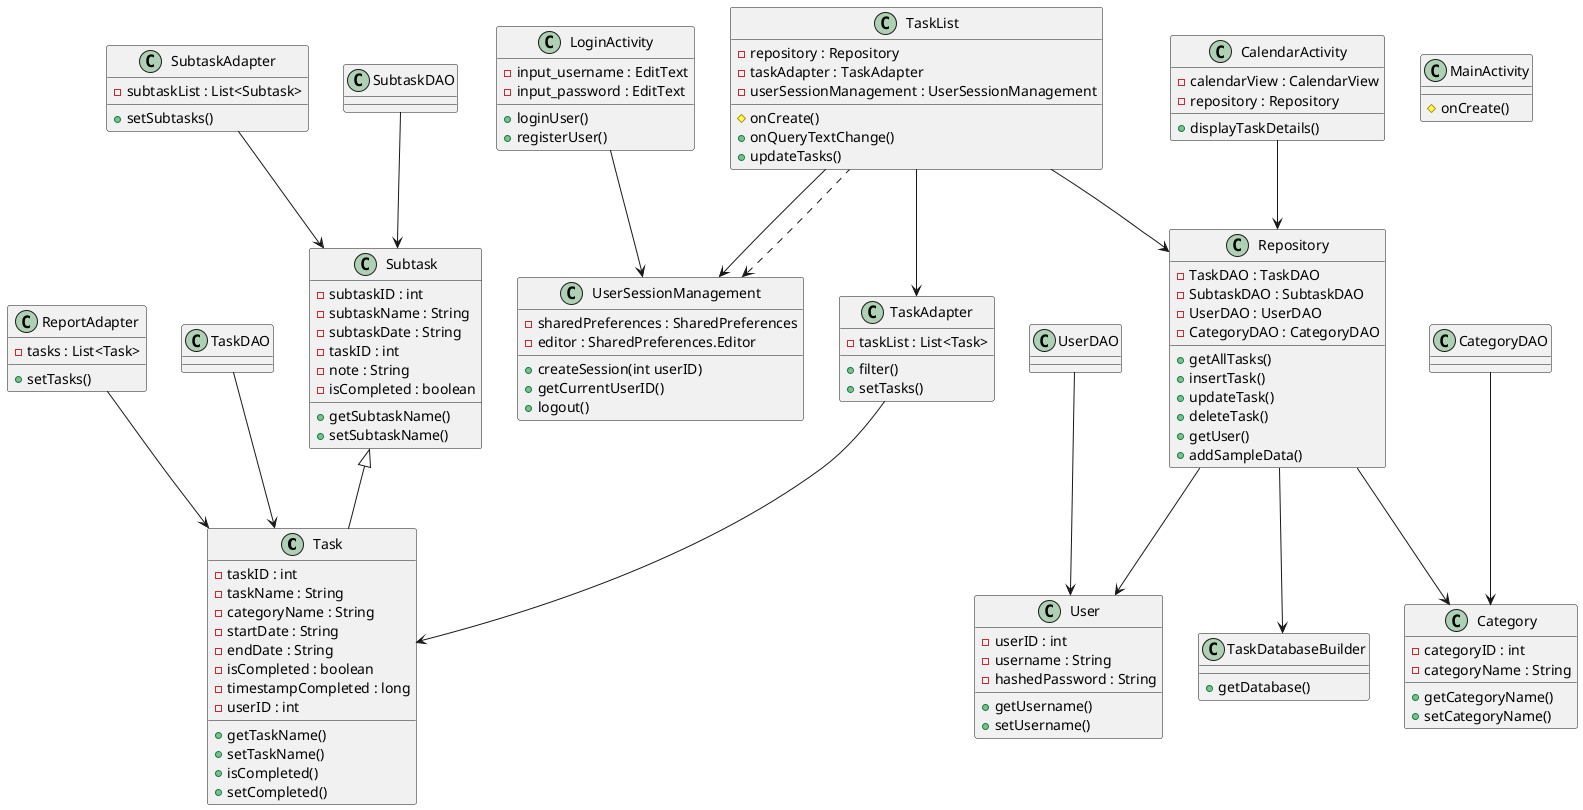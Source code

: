 @startuml

class Task {
  - taskID : int
  - taskName : String
  - categoryName : String
  - startDate : String
  - endDate : String
  - isCompleted : boolean
  - timestampCompleted : long
  - userID : int
  + getTaskName()
  + setTaskName()
  + isCompleted()
  + setCompleted()
}

class Subtask {
  - subtaskID : int
  - subtaskName : String
  - subtaskDate : String
  - taskID : int
  - note : String
  - isCompleted : boolean
  + getSubtaskName()
  + setSubtaskName()
}

class User {
  - userID : int
  - username : String
  - hashedPassword : String
  + getUsername()
  + setUsername()
}

class Category {
  - categoryID : int
  - categoryName : String
  + getCategoryName()
  + setCategoryName()
}

class TaskDAO {}
class SubtaskDAO {}
class UserDAO {}
class CategoryDAO {}

class MainActivity {
  # onCreate()
}

class LoginActivity {
  - input_username : EditText
  - input_password : EditText
  + loginUser()
  + registerUser()
}

class CalendarActivity {
  - calendarView : CalendarView
  - repository : Repository
  + displayTaskDetails()
}

class TaskAdapter {
  - taskList : List<Task>
  + filter()
  + setTasks()
}

class SubtaskAdapter {
  - subtaskList : List<Subtask>
  + setSubtasks()
}

class ReportAdapter {
  - tasks : List<Task>
  + setTasks()
}

class Repository {
  - TaskDAO : TaskDAO
  - SubtaskDAO : SubtaskDAO
  - UserDAO : UserDAO
  - CategoryDAO : CategoryDAO
  + getAllTasks()
  + insertTask()
  + updateTask()
  + deleteTask()
  + getUser()
  + addSampleData()
}

class TaskDatabaseBuilder {
  + getDatabase()
}

class TaskList {
  - repository : Repository
  - taskAdapter : TaskAdapter
  - userSessionManagement : UserSessionManagement
  # onCreate()
  + onQueryTextChange()
  + updateTasks()
}

class UserSessionManagement {
  - sharedPreferences : SharedPreferences
  - editor : SharedPreferences.Editor
  + createSession(int userID)
  + getCurrentUserID()
  + logout()
}

Subtask <|-- Task
TaskDAO --> Task
SubtaskDAO --> Subtask
UserDAO --> User
CategoryDAO --> Category
TaskAdapter --> Task
SubtaskAdapter --> Subtask
ReportAdapter --> Task
Repository --> TaskDatabaseBuilder
Repository --> User
Repository --> Category
TaskList --> Repository
TaskList --> TaskAdapter
TaskList --> UserSessionManagement
UserSessionManagement <.. TaskList
CalendarActivity --> Repository
LoginActivity --> UserSessionManagement

@enduml

